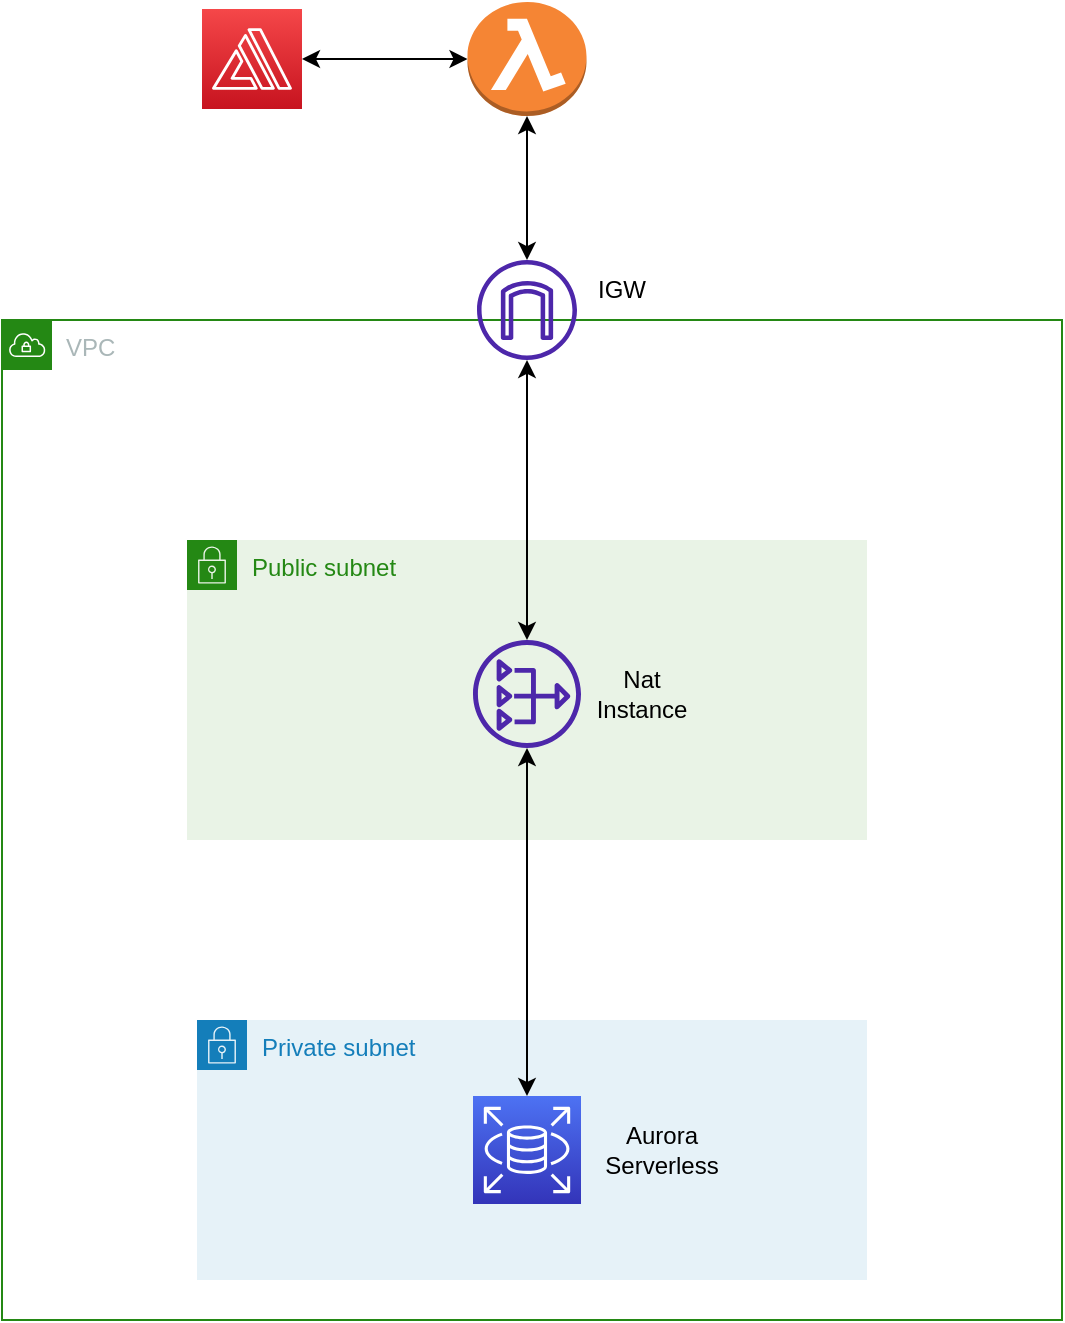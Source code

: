 <mxfile version="20.6.1" type="device"><diagram id="JfWKVsP2A0M_1f_bbA57" name="Page-1"><mxGraphModel dx="1172" dy="852" grid="1" gridSize="10" guides="1" tooltips="1" connect="1" arrows="1" fold="1" page="1" pageScale="1" pageWidth="850" pageHeight="1100" math="0" shadow="0"><root><mxCell id="0"/><mxCell id="1" parent="0"/><mxCell id="3qkTQZ8Kw9U15uy-GFMn-1" value="VPC" style="points=[[0,0],[0.25,0],[0.5,0],[0.75,0],[1,0],[1,0.25],[1,0.5],[1,0.75],[1,1],[0.75,1],[0.5,1],[0.25,1],[0,1],[0,0.75],[0,0.5],[0,0.25]];outlineConnect=0;gradientColor=none;html=1;whiteSpace=wrap;fontSize=12;fontStyle=0;container=1;pointerEvents=0;collapsible=0;recursiveResize=0;shape=mxgraph.aws4.group;grIcon=mxgraph.aws4.group_vpc;strokeColor=#248814;fillColor=none;verticalAlign=top;align=left;spacingLeft=30;fontColor=#AAB7B8;dashed=0;" vertex="1" parent="1"><mxGeometry x="200" y="300" width="530" height="500" as="geometry"/></mxCell><mxCell id="3qkTQZ8Kw9U15uy-GFMn-16" value="Private subnet" style="points=[[0,0],[0.25,0],[0.5,0],[0.75,0],[1,0],[1,0.25],[1,0.5],[1,0.75],[1,1],[0.75,1],[0.5,1],[0.25,1],[0,1],[0,0.75],[0,0.5],[0,0.25]];outlineConnect=0;gradientColor=none;html=1;whiteSpace=wrap;fontSize=12;fontStyle=0;container=1;pointerEvents=0;collapsible=0;recursiveResize=0;shape=mxgraph.aws4.group;grIcon=mxgraph.aws4.group_security_group;grStroke=0;strokeColor=#147EBA;fillColor=#E6F2F8;verticalAlign=top;align=left;spacingLeft=30;fontColor=#147EBA;dashed=0;" vertex="1" parent="3qkTQZ8Kw9U15uy-GFMn-1"><mxGeometry x="97.5" y="350" width="335" height="130" as="geometry"/></mxCell><mxCell id="3qkTQZ8Kw9U15uy-GFMn-3" value="" style="sketch=0;points=[[0,0,0],[0.25,0,0],[0.5,0,0],[0.75,0,0],[1,0,0],[0,1,0],[0.25,1,0],[0.5,1,0],[0.75,1,0],[1,1,0],[0,0.25,0],[0,0.5,0],[0,0.75,0],[1,0.25,0],[1,0.5,0],[1,0.75,0]];outlineConnect=0;fontColor=#232F3E;gradientColor=#4D72F3;gradientDirection=north;fillColor=#3334B9;strokeColor=#ffffff;dashed=0;verticalLabelPosition=bottom;verticalAlign=top;align=center;html=1;fontSize=12;fontStyle=0;aspect=fixed;shape=mxgraph.aws4.resourceIcon;resIcon=mxgraph.aws4.rds;" vertex="1" parent="3qkTQZ8Kw9U15uy-GFMn-16"><mxGeometry x="138" y="38" width="54" height="54" as="geometry"/></mxCell><mxCell id="3qkTQZ8Kw9U15uy-GFMn-24" value="Aurora Serverless" style="text;html=1;strokeColor=none;fillColor=none;align=center;verticalAlign=middle;whiteSpace=wrap;rounded=0;" vertex="1" parent="3qkTQZ8Kw9U15uy-GFMn-16"><mxGeometry x="202" y="50" width="60" height="30" as="geometry"/></mxCell><mxCell id="3qkTQZ8Kw9U15uy-GFMn-17" value="Public subnet" style="points=[[0,0],[0.25,0],[0.5,0],[0.75,0],[1,0],[1,0.25],[1,0.5],[1,0.75],[1,1],[0.75,1],[0.5,1],[0.25,1],[0,1],[0,0.75],[0,0.5],[0,0.25]];outlineConnect=0;gradientColor=none;html=1;whiteSpace=wrap;fontSize=12;fontStyle=0;container=1;pointerEvents=0;collapsible=0;recursiveResize=0;shape=mxgraph.aws4.group;grIcon=mxgraph.aws4.group_security_group;grStroke=0;strokeColor=#248814;fillColor=#E9F3E6;verticalAlign=top;align=left;spacingLeft=30;fontColor=#248814;dashed=0;" vertex="1" parent="3qkTQZ8Kw9U15uy-GFMn-1"><mxGeometry x="92.5" y="110" width="340" height="150" as="geometry"/></mxCell><mxCell id="3qkTQZ8Kw9U15uy-GFMn-19" value="" style="sketch=0;outlineConnect=0;fontColor=#232F3E;gradientColor=none;fillColor=#4D27AA;strokeColor=none;dashed=0;verticalLabelPosition=bottom;verticalAlign=top;align=center;html=1;fontSize=12;fontStyle=0;aspect=fixed;pointerEvents=1;shape=mxgraph.aws4.nat_gateway;" vertex="1" parent="3qkTQZ8Kw9U15uy-GFMn-17"><mxGeometry x="143" y="50" width="54" height="54" as="geometry"/></mxCell><mxCell id="3qkTQZ8Kw9U15uy-GFMn-23" value="Nat Instance" style="text;html=1;strokeColor=none;fillColor=none;align=center;verticalAlign=middle;whiteSpace=wrap;rounded=0;" vertex="1" parent="3qkTQZ8Kw9U15uy-GFMn-17"><mxGeometry x="197" y="62" width="60" height="30" as="geometry"/></mxCell><mxCell id="3qkTQZ8Kw9U15uy-GFMn-22" style="edgeStyle=orthogonalEdgeStyle;rounded=0;orthogonalLoop=1;jettySize=auto;html=1;startArrow=classic;startFill=1;" edge="1" parent="3qkTQZ8Kw9U15uy-GFMn-1" source="3qkTQZ8Kw9U15uy-GFMn-18" target="3qkTQZ8Kw9U15uy-GFMn-19"><mxGeometry relative="1" as="geometry"/></mxCell><mxCell id="3qkTQZ8Kw9U15uy-GFMn-18" value="" style="sketch=0;outlineConnect=0;fontColor=#232F3E;gradientColor=none;fillColor=#4D27AA;strokeColor=none;dashed=0;verticalLabelPosition=bottom;verticalAlign=top;align=center;html=1;fontSize=12;fontStyle=0;aspect=fixed;pointerEvents=1;shape=mxgraph.aws4.internet_gateway;" vertex="1" parent="3qkTQZ8Kw9U15uy-GFMn-1"><mxGeometry x="237.5" y="-30" width="50" height="50" as="geometry"/></mxCell><mxCell id="3qkTQZ8Kw9U15uy-GFMn-21" style="edgeStyle=orthogonalEdgeStyle;rounded=0;orthogonalLoop=1;jettySize=auto;html=1;startArrow=classic;startFill=1;" edge="1" parent="3qkTQZ8Kw9U15uy-GFMn-1" source="3qkTQZ8Kw9U15uy-GFMn-19" target="3qkTQZ8Kw9U15uy-GFMn-3"><mxGeometry relative="1" as="geometry"/></mxCell><mxCell id="3qkTQZ8Kw9U15uy-GFMn-29" style="edgeStyle=orthogonalEdgeStyle;rounded=0;orthogonalLoop=1;jettySize=auto;html=1;exitX=1;exitY=0.5;exitDx=0;exitDy=0;exitPerimeter=0;startArrow=classic;startFill=1;" edge="1" parent="1" source="3qkTQZ8Kw9U15uy-GFMn-25" target="3qkTQZ8Kw9U15uy-GFMn-28"><mxGeometry relative="1" as="geometry"/></mxCell><mxCell id="3qkTQZ8Kw9U15uy-GFMn-25" value="" style="sketch=0;points=[[0,0,0],[0.25,0,0],[0.5,0,0],[0.75,0,0],[1,0,0],[0,1,0],[0.25,1,0],[0.5,1,0],[0.75,1,0],[1,1,0],[0,0.25,0],[0,0.5,0],[0,0.75,0],[1,0.25,0],[1,0.5,0],[1,0.75,0]];outlineConnect=0;fontColor=#232F3E;gradientColor=#F54749;gradientDirection=north;fillColor=#C7131F;strokeColor=#ffffff;dashed=0;verticalLabelPosition=bottom;verticalAlign=top;align=center;html=1;fontSize=12;fontStyle=0;aspect=fixed;shape=mxgraph.aws4.resourceIcon;resIcon=mxgraph.aws4.amplify;" vertex="1" parent="1"><mxGeometry x="300" y="144.5" width="50" height="50" as="geometry"/></mxCell><mxCell id="3qkTQZ8Kw9U15uy-GFMn-30" style="edgeStyle=orthogonalEdgeStyle;rounded=0;orthogonalLoop=1;jettySize=auto;html=1;exitX=0.5;exitY=1;exitDx=0;exitDy=0;exitPerimeter=0;startArrow=classic;startFill=1;" edge="1" parent="1" source="3qkTQZ8Kw9U15uy-GFMn-28" target="3qkTQZ8Kw9U15uy-GFMn-18"><mxGeometry relative="1" as="geometry"/></mxCell><mxCell id="3qkTQZ8Kw9U15uy-GFMn-28" value="" style="outlineConnect=0;dashed=0;verticalLabelPosition=bottom;verticalAlign=top;align=center;html=1;shape=mxgraph.aws3.lambda_function;fillColor=#F58534;gradientColor=none;" vertex="1" parent="1"><mxGeometry x="432.75" y="141" width="59.5" height="57" as="geometry"/></mxCell><mxCell id="3qkTQZ8Kw9U15uy-GFMn-31" value="IGW" style="text;html=1;strokeColor=none;fillColor=none;align=center;verticalAlign=middle;whiteSpace=wrap;rounded=0;" vertex="1" parent="1"><mxGeometry x="480" y="270" width="60" height="30" as="geometry"/></mxCell></root></mxGraphModel></diagram></mxfile>